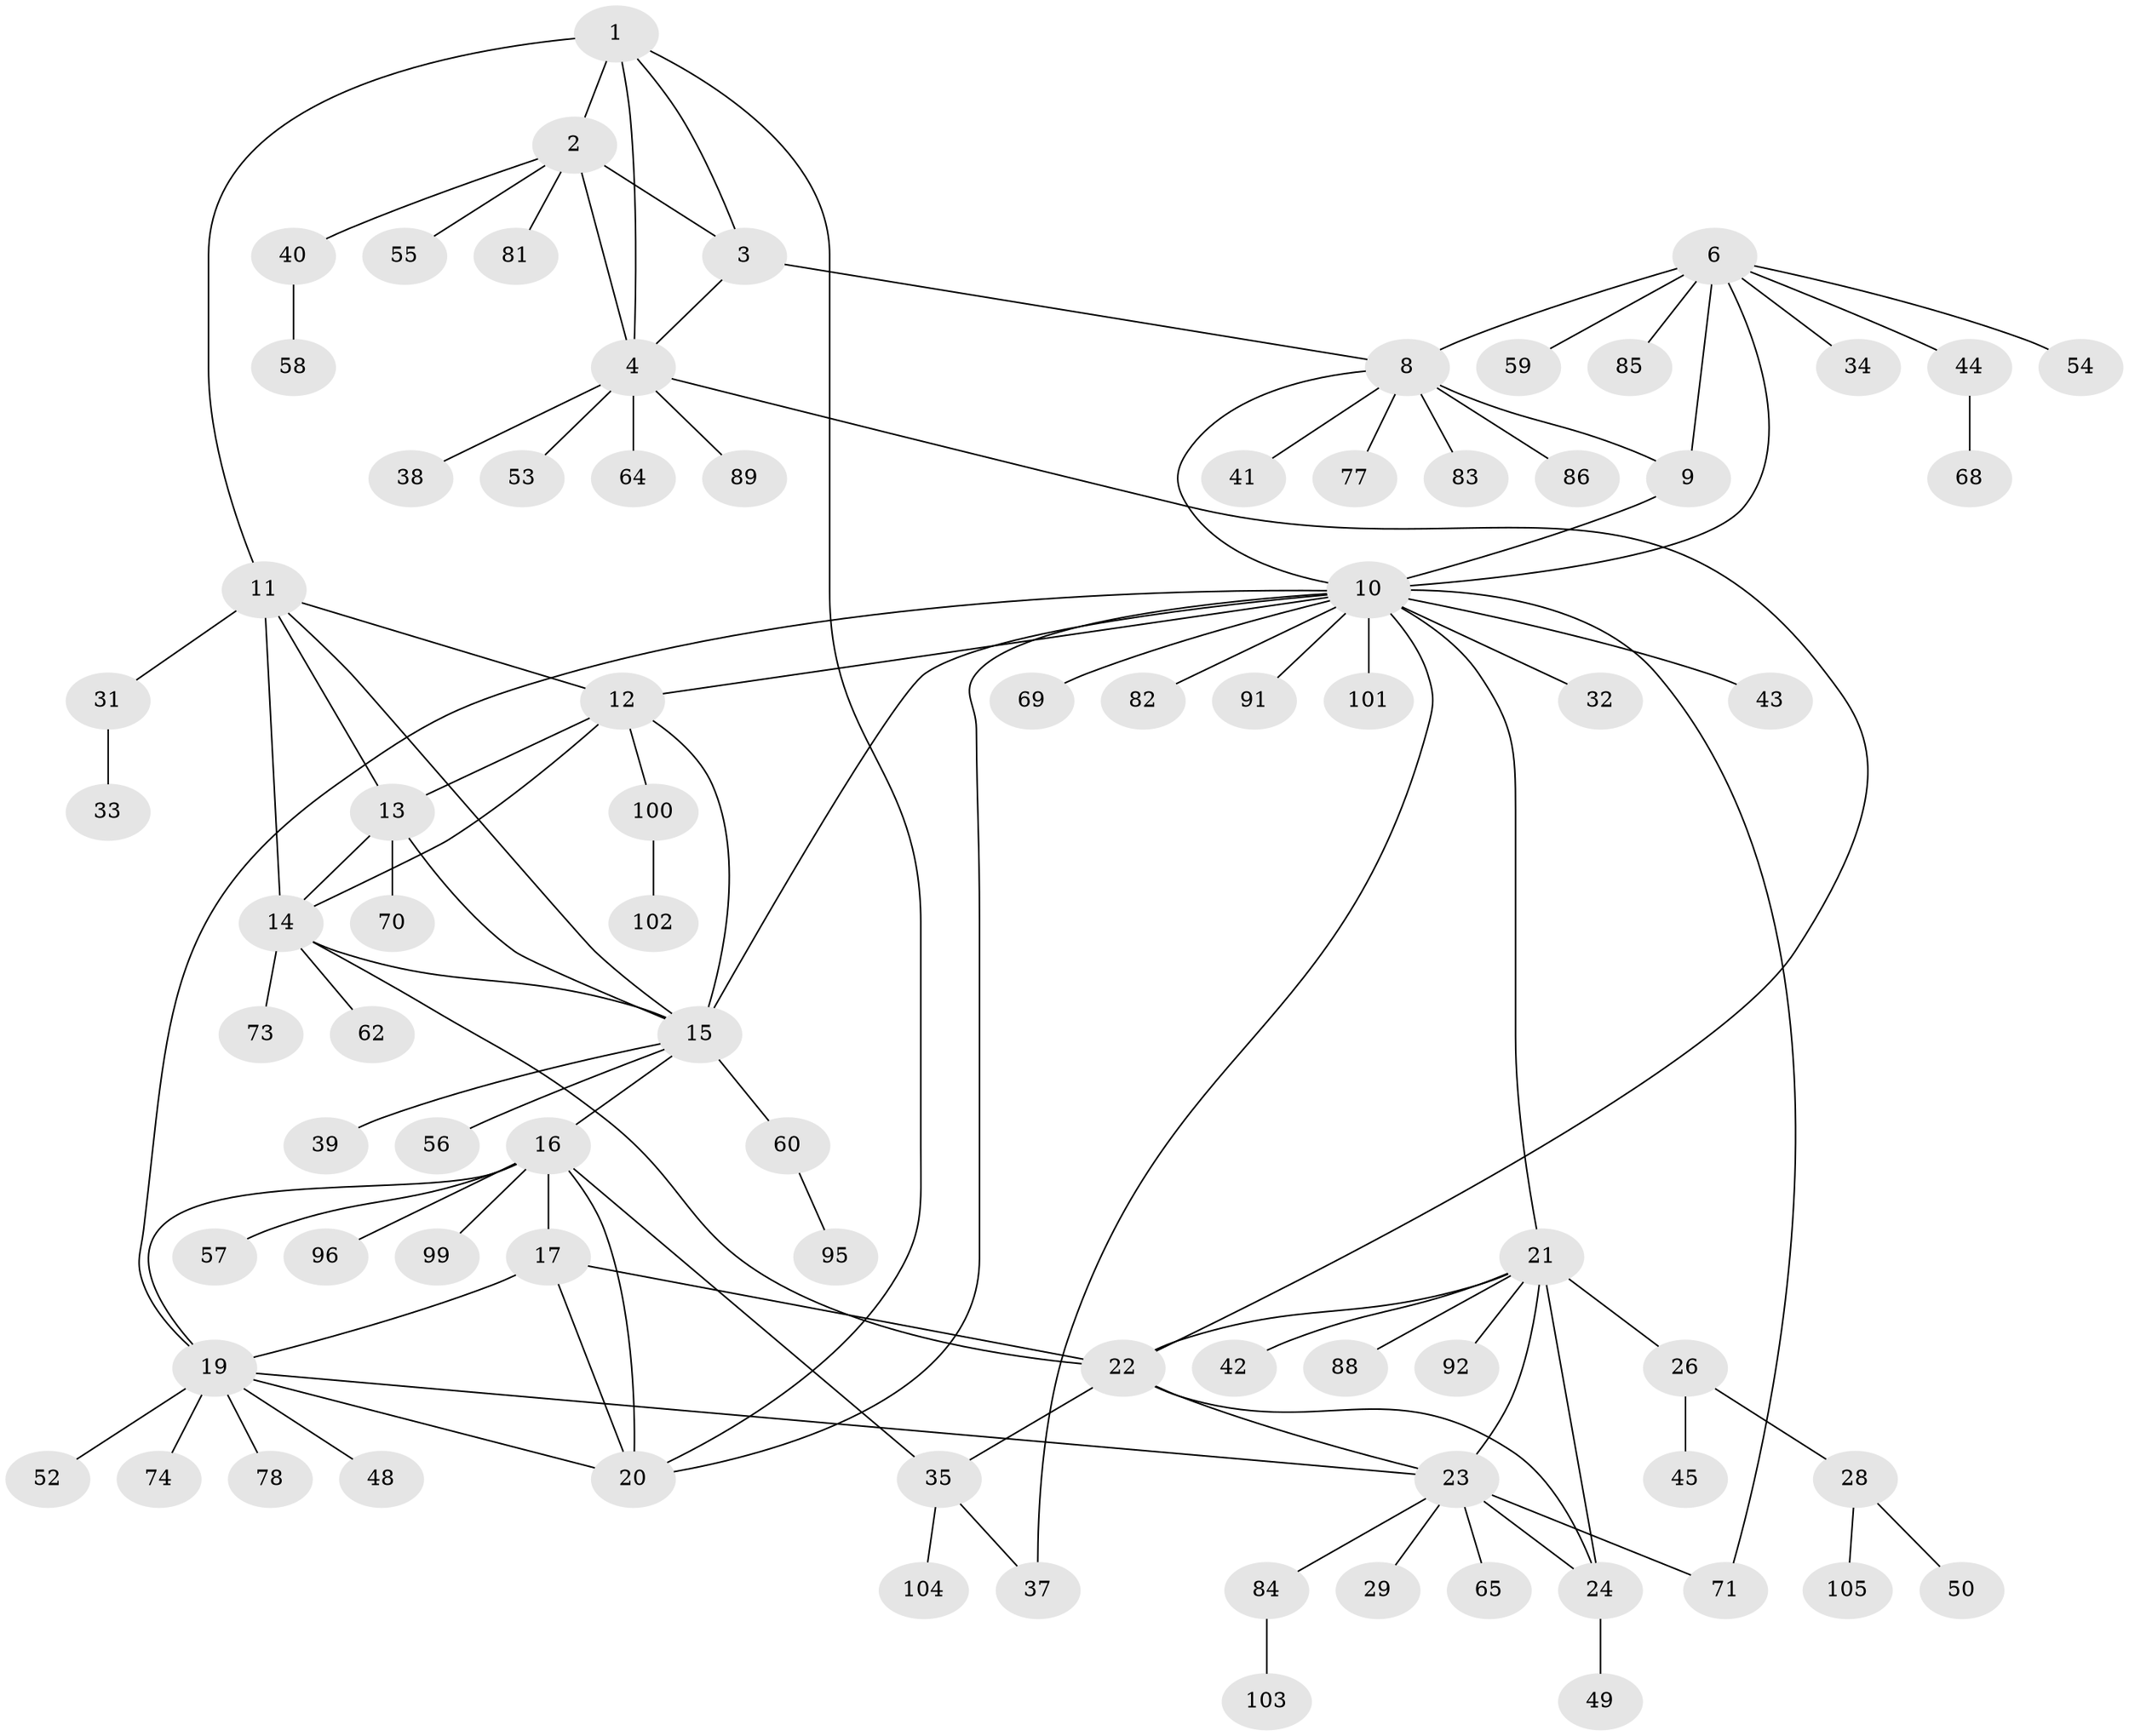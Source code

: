 // original degree distribution, {7: 0.02830188679245283, 6: 0.08490566037735849, 5: 0.04716981132075472, 10: 0.04716981132075472, 14: 0.009433962264150943, 8: 0.018867924528301886, 9: 0.009433962264150943, 4: 0.018867924528301886, 1: 0.5660377358490566, 3: 0.009433962264150943, 2: 0.16037735849056603}
// Generated by graph-tools (version 1.1) at 2025/11/02/27/25 16:11:32]
// undirected, 80 vertices, 109 edges
graph export_dot {
graph [start="1"]
  node [color=gray90,style=filled];
  1 [super="+61"];
  2 [super="+5"];
  3;
  4 [super="+51"];
  6 [super="+7"];
  8 [super="+46"];
  9 [super="+36"];
  10 [super="+30"];
  11;
  12 [super="+106"];
  13 [super="+72"];
  14 [super="+66"];
  15 [super="+67"];
  16 [super="+18"];
  17 [super="+27"];
  19 [super="+63"];
  20;
  21 [super="+25"];
  22 [super="+98"];
  23 [super="+79"];
  24 [super="+75"];
  26 [super="+87"];
  28 [super="+76"];
  29;
  31;
  32;
  33;
  34;
  35 [super="+93"];
  37;
  38;
  39;
  40 [super="+47"];
  41;
  42;
  43;
  44;
  45;
  48;
  49;
  50;
  52;
  53 [super="+97"];
  54;
  55;
  56;
  57;
  58;
  59;
  60 [super="+80"];
  62 [super="+94"];
  64;
  65;
  68;
  69;
  70;
  71;
  73;
  74;
  77;
  78;
  81;
  82;
  83 [super="+90"];
  84;
  85;
  86;
  88;
  89;
  91;
  92;
  95;
  96;
  99;
  100;
  101;
  102;
  103;
  104;
  105;
  1 -- 2 [weight=2];
  1 -- 3;
  1 -- 4;
  1 -- 11;
  1 -- 20;
  2 -- 3 [weight=2];
  2 -- 4 [weight=2];
  2 -- 40;
  2 -- 81;
  2 -- 55;
  3 -- 4;
  3 -- 8;
  4 -- 22;
  4 -- 38;
  4 -- 53;
  4 -- 64;
  4 -- 89;
  6 -- 8 [weight=2];
  6 -- 9 [weight=2];
  6 -- 10 [weight=2];
  6 -- 34;
  6 -- 54;
  6 -- 85;
  6 -- 59;
  6 -- 44;
  8 -- 9;
  8 -- 10;
  8 -- 41;
  8 -- 77;
  8 -- 83;
  8 -- 86;
  9 -- 10;
  10 -- 15;
  10 -- 19;
  10 -- 32;
  10 -- 43;
  10 -- 69;
  10 -- 82;
  10 -- 91;
  10 -- 101;
  10 -- 20;
  10 -- 37;
  10 -- 71;
  10 -- 21;
  10 -- 12;
  11 -- 12;
  11 -- 13;
  11 -- 14;
  11 -- 15;
  11 -- 31;
  12 -- 13;
  12 -- 14;
  12 -- 15;
  12 -- 100;
  13 -- 14;
  13 -- 15;
  13 -- 70;
  14 -- 15;
  14 -- 22;
  14 -- 62;
  14 -- 73;
  15 -- 39;
  15 -- 56;
  15 -- 60;
  15 -- 16;
  16 -- 17 [weight=2];
  16 -- 19 [weight=2];
  16 -- 20 [weight=2];
  16 -- 57;
  16 -- 96;
  16 -- 99;
  16 -- 35;
  17 -- 19;
  17 -- 20;
  17 -- 22;
  19 -- 20;
  19 -- 48;
  19 -- 52;
  19 -- 74;
  19 -- 78;
  19 -- 23;
  21 -- 22 [weight=2];
  21 -- 23 [weight=2];
  21 -- 24 [weight=2];
  21 -- 92;
  21 -- 26;
  21 -- 42;
  21 -- 88;
  22 -- 23;
  22 -- 24;
  22 -- 35;
  23 -- 24;
  23 -- 29;
  23 -- 65;
  23 -- 71;
  23 -- 84;
  24 -- 49;
  26 -- 28;
  26 -- 45;
  28 -- 50;
  28 -- 105;
  31 -- 33;
  35 -- 37;
  35 -- 104;
  40 -- 58;
  44 -- 68;
  60 -- 95;
  84 -- 103;
  100 -- 102;
}
